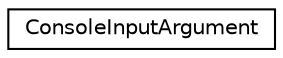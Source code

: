 digraph "Graphical Class Hierarchy"
{
  edge [fontname="Helvetica",fontsize="10",labelfontname="Helvetica",labelfontsize="10"];
  node [fontname="Helvetica",fontsize="10",shape=record];
  rankdir="LR";
  Node1 [label="ConsoleInputArgument",height=0.2,width=0.4,color="black", fillcolor="white", style="filled",URL="$class_cake_1_1_console_1_1_console_input_argument.html"];
}
